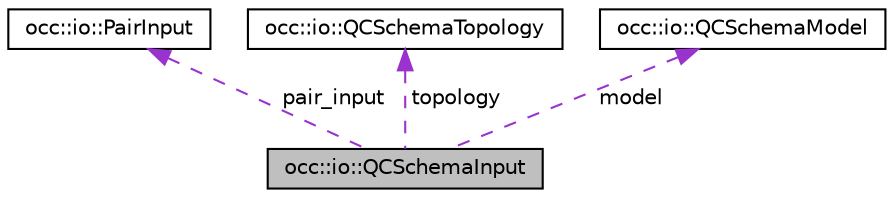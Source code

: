 digraph "occ::io::QCSchemaInput"
{
 // LATEX_PDF_SIZE
  bgcolor="transparent";
  edge [fontname="Helvetica",fontsize="10",labelfontname="Helvetica",labelfontsize="10"];
  node [fontname="Helvetica",fontsize="10",shape=record];
  Node1 [label="occ::io::QCSchemaInput",height=0.2,width=0.4,color="black", fillcolor="grey75", style="filled", fontcolor="black",tooltip=" "];
  Node2 -> Node1 [dir="back",color="darkorchid3",fontsize="10",style="dashed",label=" pair_input" ,fontname="Helvetica"];
  Node2 [label="occ::io::PairInput",height=0.2,width=0.4,color="black",URL="$structocc_1_1io_1_1PairInput.html",tooltip=" "];
  Node3 -> Node1 [dir="back",color="darkorchid3",fontsize="10",style="dashed",label=" topology" ,fontname="Helvetica"];
  Node3 [label="occ::io::QCSchemaTopology",height=0.2,width=0.4,color="black",URL="$structocc_1_1io_1_1QCSchemaTopology.html",tooltip=" "];
  Node4 -> Node1 [dir="back",color="darkorchid3",fontsize="10",style="dashed",label=" model" ,fontname="Helvetica"];
  Node4 [label="occ::io::QCSchemaModel",height=0.2,width=0.4,color="black",URL="$structocc_1_1io_1_1QCSchemaModel.html",tooltip=" "];
}
